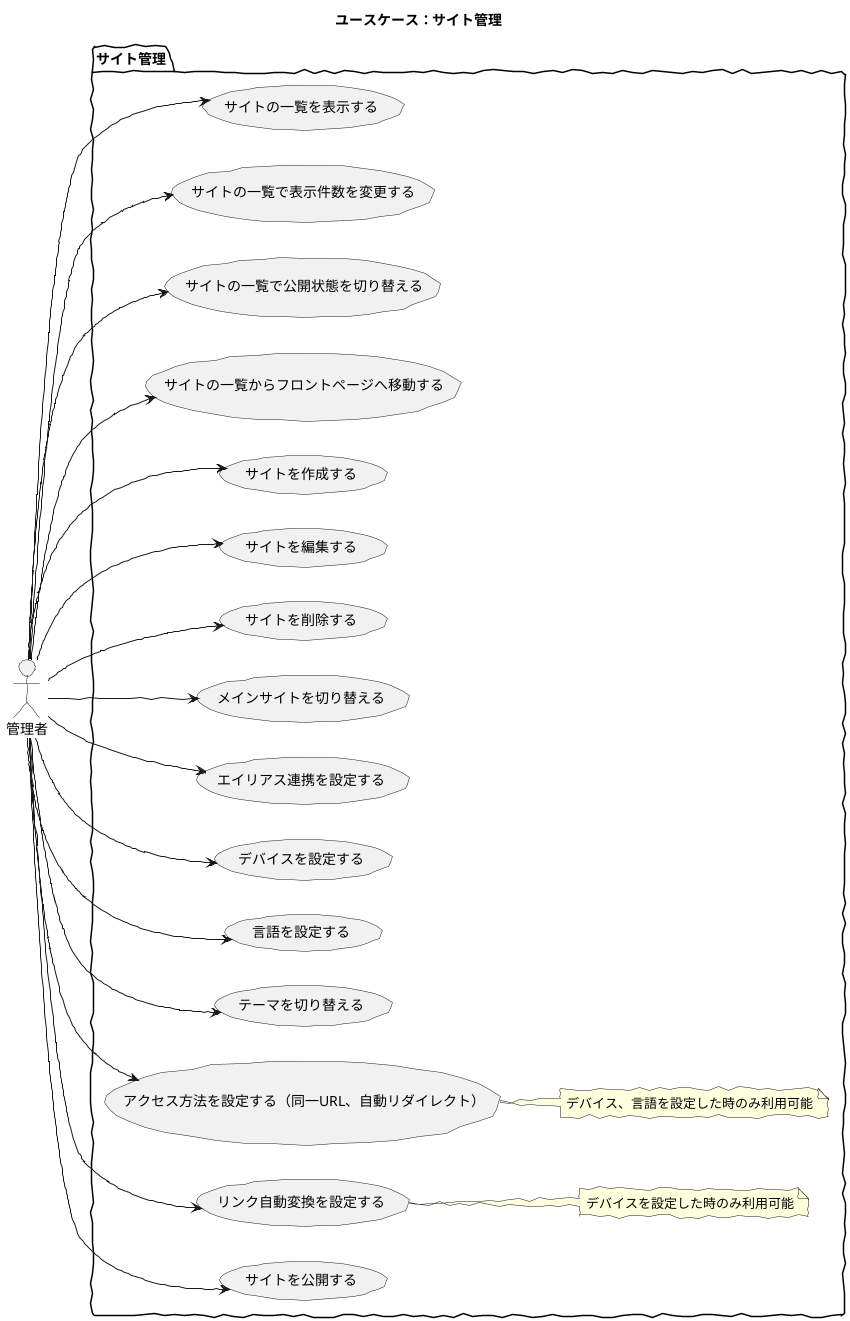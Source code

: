 @startuml
skinparam handwritten true
skinparam backgroundColor white

title ユースケース：サイト管理

actor 管理者

package サイト管理 {
	left to right direction
	管理者 --> (サイトの一覧を表示する)
	管理者 --> (サイトの一覧で表示件数を変更する)
	管理者 --> (サイトの一覧で公開状態を切り替える)
	管理者 --> (サイトの一覧からフロントページへ移動する)
	管理者 --> (サイトを作成する)
	管理者 --> (サイトを編集する)
	管理者 --> (サイトを削除する)
	管理者 --> (メインサイトを切り替える)
	管理者 --> (エイリアス連携を設定する)
	管理者 --> (デバイスを設定する)
	管理者 --> (言語を設定する)
	管理者 --> (テーマを切り替える)
	管理者 --> (アクセス方法を設定する（同一URL、自動リダイレクト）)
	note right of (アクセス方法を設定する（同一URL、自動リダイレクト）)
	デバイス、言語を設定した時のみ利用可能
	endnote
	管理者 --> (リンク自動変換を設定する)
	note right of リンク自動変換を設定する
	デバイスを設定した時のみ利用可能
	endnote
	管理者 --> (サイトを公開する)
}

@enduml
